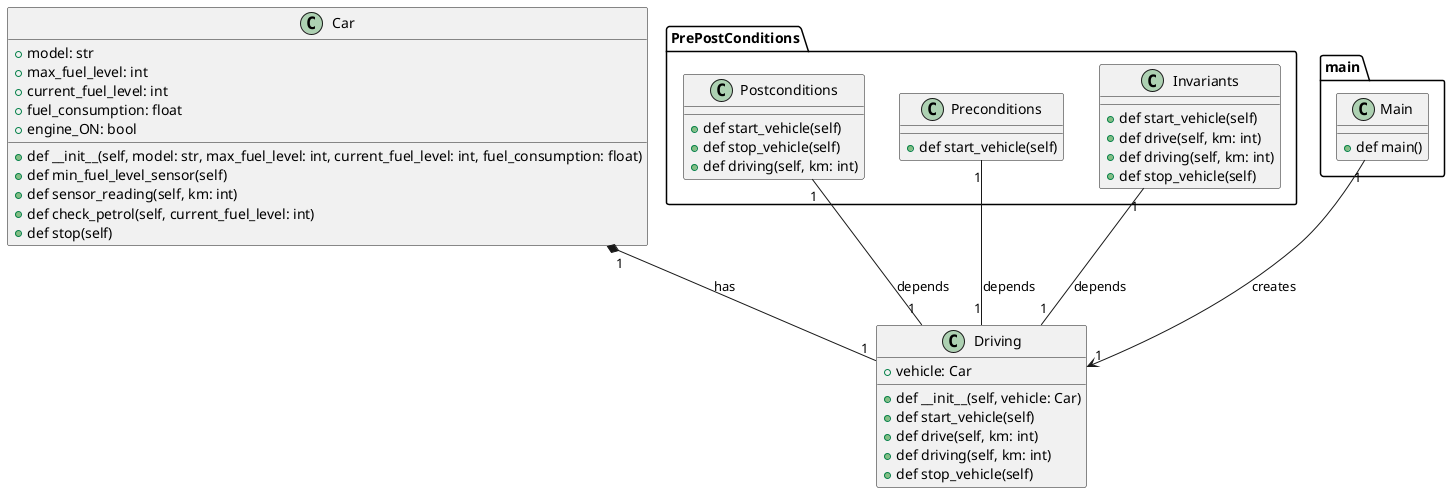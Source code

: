 @startuml

class Car {
    + model: str
    + max_fuel_level: int
    + current_fuel_level: int
    + fuel_consumption: float
    + engine_ON: bool
    + def __init__(self, model: str, max_fuel_level: int, current_fuel_level: int, fuel_consumption: float)
    + def min_fuel_level_sensor(self)
    + def sensor_reading(self, km: int)
    + def check_petrol(self, current_fuel_level: int)
    + def stop(self)
}

class Driving {
    + vehicle: Car
    + def __init__(self, vehicle: Car)
    + def start_vehicle(self)
    + def drive(self, km: int)
    + def driving(self, km: int)
    + def stop_vehicle(self)
}

Car "1" *-- "1" Driving : has

namespace main {
    class Main {
        + def main()
    }
}

Main "1" --> "1" Driving : creates

namespace PrePostConditions {

    class Preconditions {
        + def start_vehicle(self)
    }

    class Postconditions {
        + def start_vehicle(self)
        + def stop_vehicle(self)
        + def driving(self, km: int)
    }

    class Invariants {
        + def start_vehicle(self)
        + def drive(self, km: int)
        + def driving(self, km: int)
        + def stop_vehicle(self)
    }

    Preconditions "1" -- "1" Driving : depends
    Driving "1" -- "1" Postconditions : depends
    Invariants "1" -- "1" Driving : depends
}

@enduml